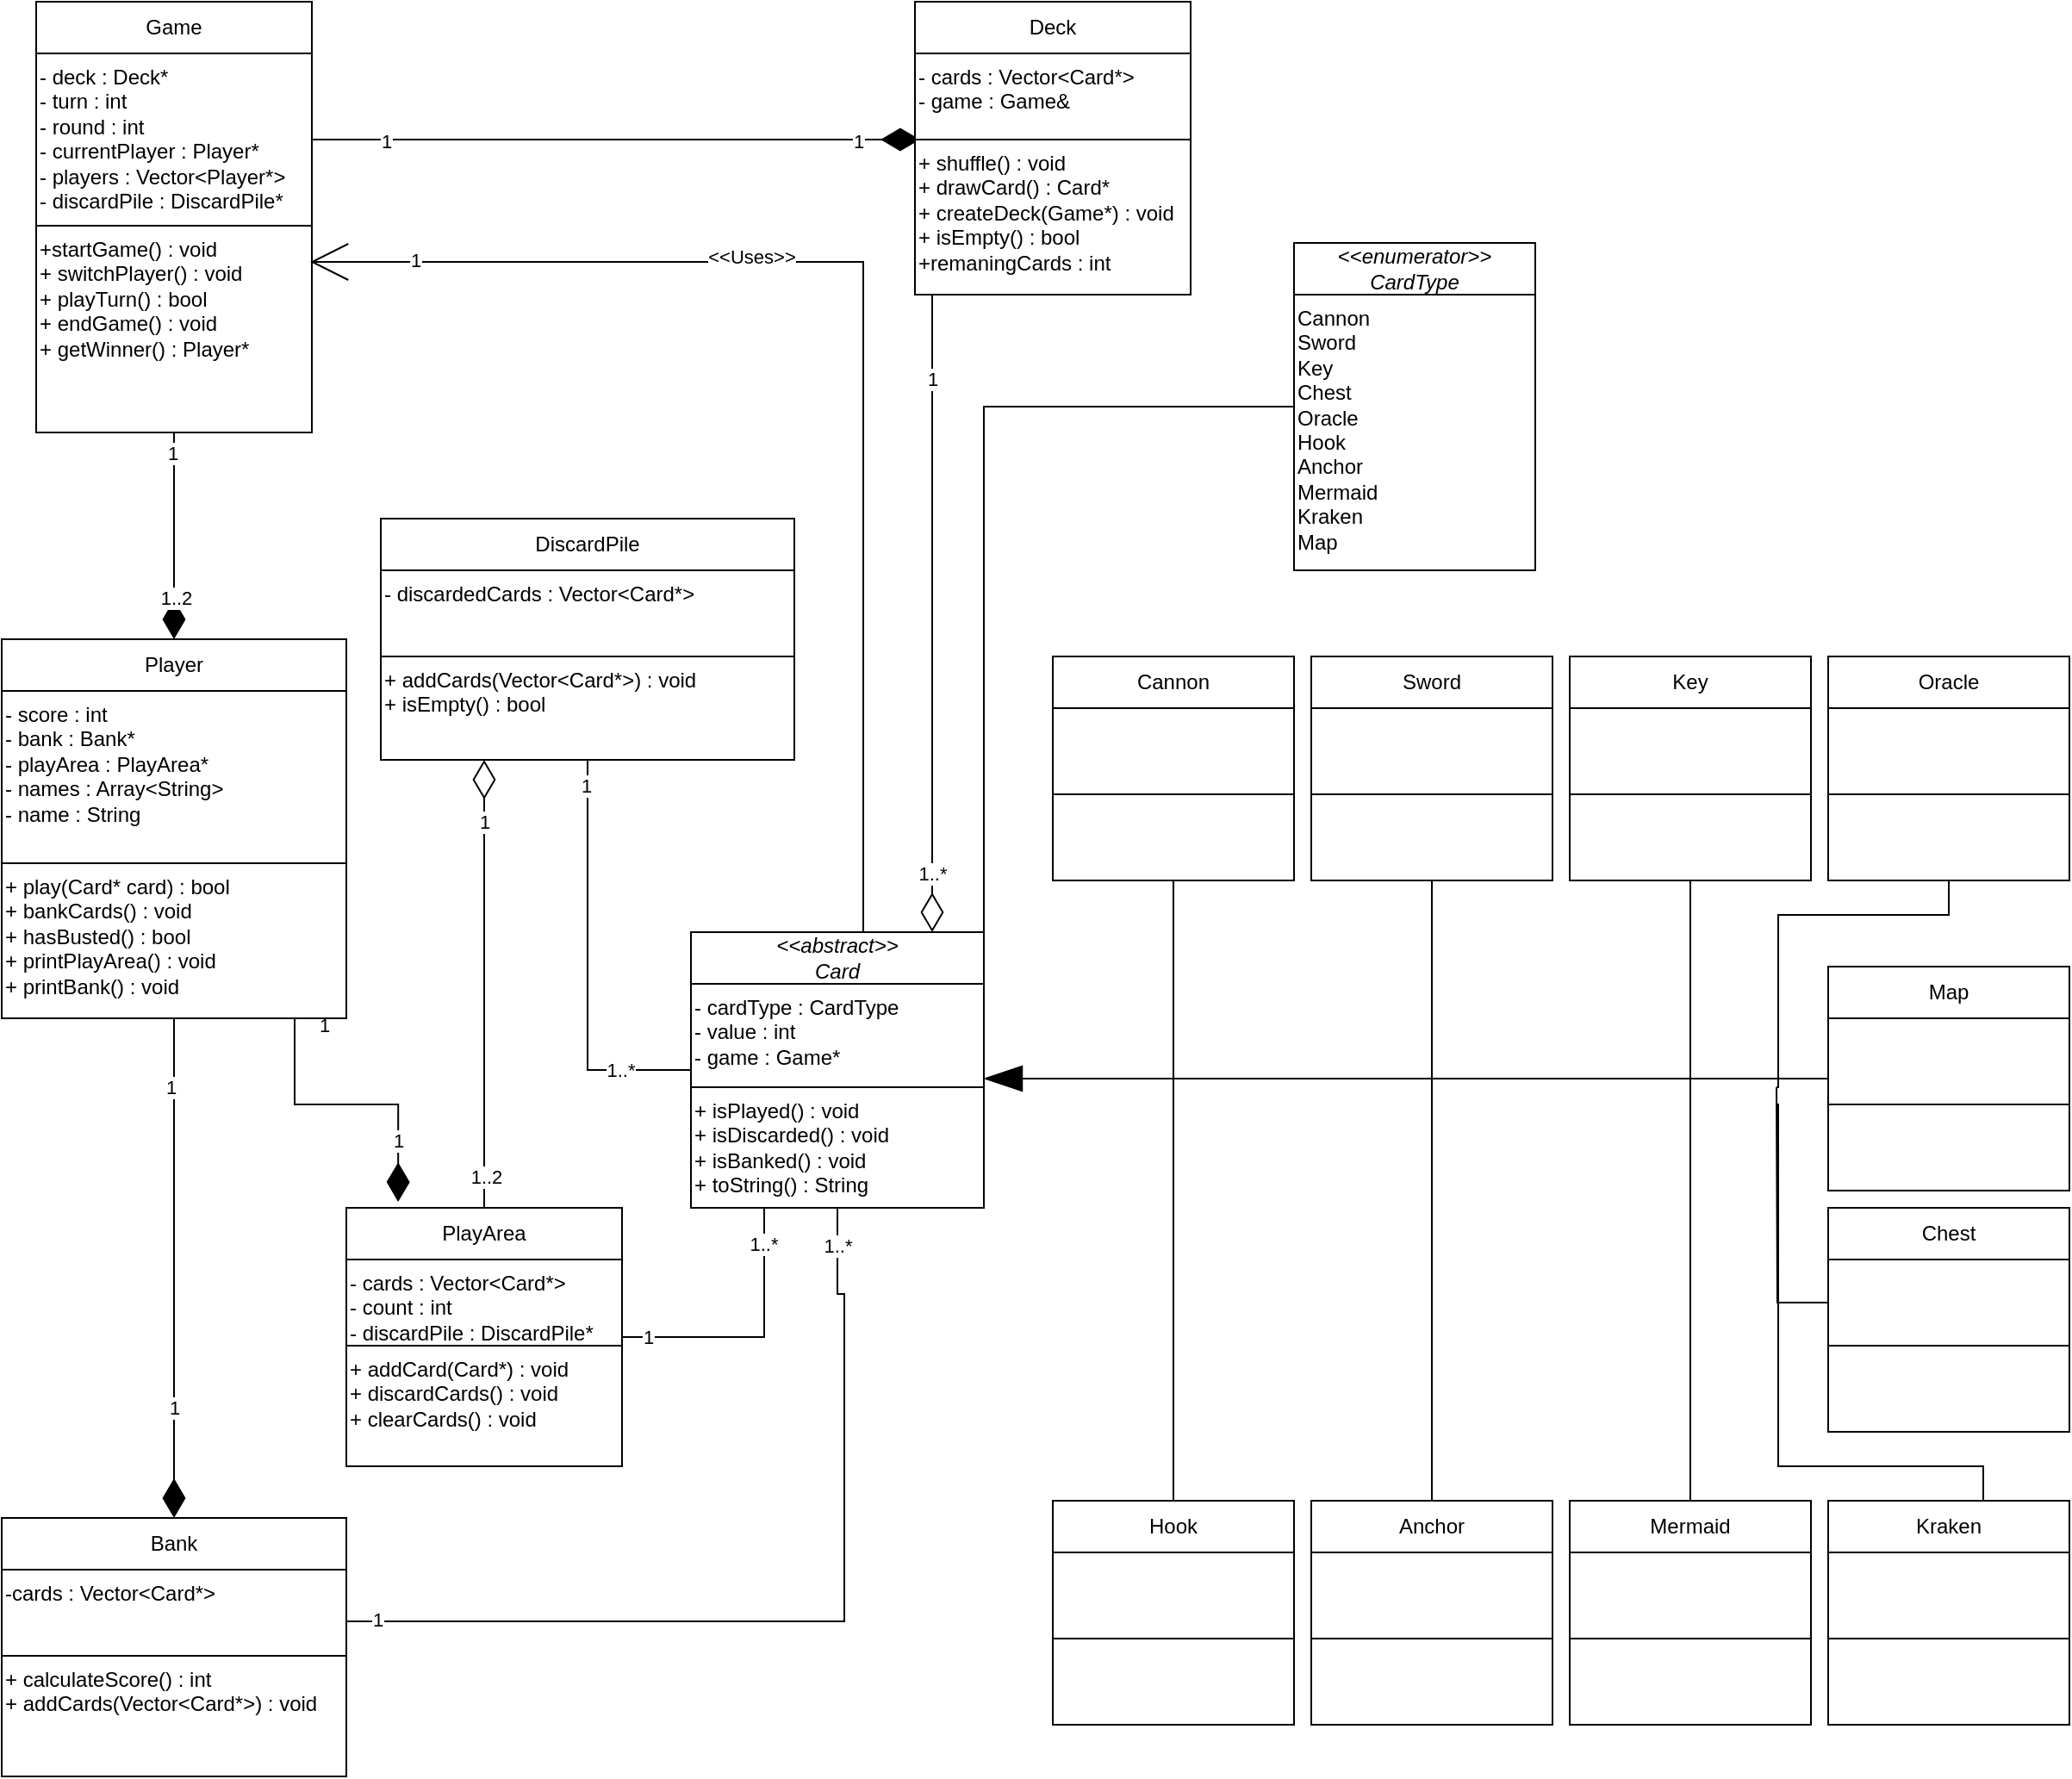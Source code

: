 <mxfile version="26.2.13">
  <diagram id="C5RBs43oDa-KdzZeNtuy" name="Page-1">
    <mxGraphModel dx="1428" dy="933" grid="1" gridSize="10" guides="1" tooltips="1" connect="1" arrows="1" fold="1" page="1" pageScale="1" pageWidth="827" pageHeight="1169" math="0" shadow="0">
      <root>
        <mxCell id="WIyWlLk6GJQsqaUBKTNV-0" />
        <mxCell id="WIyWlLk6GJQsqaUBKTNV-1" parent="WIyWlLk6GJQsqaUBKTNV-0" />
        <mxCell id="90HU7nI_Lky8rh1-gaz--16" style="edgeStyle=orthogonalEdgeStyle;rounded=0;orthogonalLoop=1;jettySize=auto;html=1;entryX=0.5;entryY=0;entryDx=0;entryDy=0;endArrow=diamondThin;endFill=1;endSize=20;" parent="WIyWlLk6GJQsqaUBKTNV-1" source="90HU7nI_Lky8rh1-gaz--2" target="90HU7nI_Lky8rh1-gaz--9" edge="1">
          <mxGeometry relative="1" as="geometry" />
        </mxCell>
        <mxCell id="90HU7nI_Lky8rh1-gaz--20" value="1" style="edgeLabel;html=1;align=center;verticalAlign=middle;resizable=0;points=[];" parent="90HU7nI_Lky8rh1-gaz--16" vertex="1" connectable="0">
          <mxGeometry x="0.692" y="1" relative="1" as="geometry">
            <mxPoint x="-1" y="-20" as="offset" />
          </mxGeometry>
        </mxCell>
        <mxCell id="90HU7nI_Lky8rh1-gaz--21" value="1" style="edgeLabel;html=1;align=center;verticalAlign=middle;resizable=0;points=[];" parent="90HU7nI_Lky8rh1-gaz--16" vertex="1" connectable="0">
          <mxGeometry x="-0.723" y="-2" relative="1" as="geometry">
            <mxPoint as="offset" />
          </mxGeometry>
        </mxCell>
        <mxCell id="90HU7nI_Lky8rh1-gaz--17" style="edgeStyle=orthogonalEdgeStyle;rounded=0;orthogonalLoop=1;jettySize=auto;html=1;entryX=0.188;entryY=-0.023;entryDx=0;entryDy=0;endSize=20;endArrow=diamondThin;endFill=1;entryPerimeter=0;" parent="WIyWlLk6GJQsqaUBKTNV-1" source="90HU7nI_Lky8rh1-gaz--2" target="90HU7nI_Lky8rh1-gaz--10" edge="1">
          <mxGeometry relative="1" as="geometry">
            <Array as="points">
              <mxPoint x="180" y="650" />
              <mxPoint x="240" y="650" />
            </Array>
          </mxGeometry>
        </mxCell>
        <mxCell id="90HU7nI_Lky8rh1-gaz--22" value="1" style="edgeLabel;html=1;align=center;verticalAlign=middle;resizable=0;points=[];" parent="90HU7nI_Lky8rh1-gaz--17" vertex="1" connectable="0">
          <mxGeometry x="-0.933" y="-2" relative="1" as="geometry">
            <mxPoint x="19" y="-2" as="offset" />
          </mxGeometry>
        </mxCell>
        <mxCell id="90HU7nI_Lky8rh1-gaz--23" value="1" style="edgeLabel;html=1;align=center;verticalAlign=middle;resizable=0;points=[];" parent="90HU7nI_Lky8rh1-gaz--17" vertex="1" connectable="0">
          <mxGeometry x="0.83" relative="1" as="geometry">
            <mxPoint y="-22" as="offset" />
          </mxGeometry>
        </mxCell>
        <mxCell id="90HU7nI_Lky8rh1-gaz--2" value="Player" style="swimlane;fontStyle=0;childLayout=stackLayout;horizontal=1;startSize=30;horizontalStack=0;resizeParent=1;resizeParentMax=0;resizeLast=0;collapsible=1;marginBottom=0;whiteSpace=wrap;html=1;" parent="WIyWlLk6GJQsqaUBKTNV-1" vertex="1">
          <mxGeometry x="10" y="380" width="200" height="220" as="geometry" />
        </mxCell>
        <mxCell id="dPnODXqqrCUCOZUXVrav-28" value="&lt;div&gt;- score : int&lt;/div&gt;&lt;div&gt;- bank : Bank*&lt;/div&gt;&lt;div&gt;- playArea : PlayArea*&lt;/div&gt;&lt;div&gt;- names : Array&amp;lt;String&amp;gt;&lt;/div&gt;&lt;div&gt;- name : String&lt;/div&gt;" style="html=1;whiteSpace=wrap;verticalAlign=top;align=left;" parent="90HU7nI_Lky8rh1-gaz--2" vertex="1">
          <mxGeometry y="30" width="200" height="100" as="geometry" />
        </mxCell>
        <mxCell id="dPnODXqqrCUCOZUXVrav-27" value="&lt;div&gt;+ play(Card* card) : bool&lt;/div&gt;&lt;div&gt;+ bankCards() : void&lt;/div&gt;&lt;div&gt;+ hasBusted() : bool&lt;/div&gt;&lt;div&gt;+ printPlayArea() : void&lt;/div&gt;&lt;div&gt;+ printBank() : void&lt;/div&gt;&lt;div&gt;&lt;br&gt;&lt;/div&gt;" style="html=1;whiteSpace=wrap;verticalAlign=top;align=left;" parent="90HU7nI_Lky8rh1-gaz--2" vertex="1">
          <mxGeometry y="130" width="200" height="90" as="geometry" />
        </mxCell>
        <mxCell id="90HU7nI_Lky8rh1-gaz--12" style="edgeStyle=orthogonalEdgeStyle;rounded=0;orthogonalLoop=1;jettySize=auto;html=1;entryX=0.5;entryY=0;entryDx=0;entryDy=0;endArrow=diamondThin;endFill=1;endSize=20;" parent="WIyWlLk6GJQsqaUBKTNV-1" source="90HU7nI_Lky8rh1-gaz--7" target="90HU7nI_Lky8rh1-gaz--2" edge="1">
          <mxGeometry relative="1" as="geometry" />
        </mxCell>
        <mxCell id="90HU7nI_Lky8rh1-gaz--14" value="1" style="edgeLabel;html=1;align=center;verticalAlign=middle;resizable=0;points=[];" parent="90HU7nI_Lky8rh1-gaz--12" vertex="1" connectable="0">
          <mxGeometry x="-0.811" y="-1" relative="1" as="geometry">
            <mxPoint as="offset" />
          </mxGeometry>
        </mxCell>
        <mxCell id="90HU7nI_Lky8rh1-gaz--27" value="1..2" style="edgeLabel;html=1;align=center;verticalAlign=middle;resizable=0;points=[];" parent="90HU7nI_Lky8rh1-gaz--12" vertex="1" connectable="0">
          <mxGeometry x="0.6" y="1" relative="1" as="geometry">
            <mxPoint as="offset" />
          </mxGeometry>
        </mxCell>
        <mxCell id="90HU7nI_Lky8rh1-gaz--15" style="edgeStyle=orthogonalEdgeStyle;rounded=0;orthogonalLoop=1;jettySize=auto;html=1;exitX=1;exitY=0.5;exitDx=0;exitDy=0;endArrow=diamondThin;endFill=1;endSize=20;" parent="WIyWlLk6GJQsqaUBKTNV-1" source="dPnODXqqrCUCOZUXVrav-10" edge="1">
          <mxGeometry relative="1" as="geometry">
            <Array as="points">
              <mxPoint x="540" y="90" />
            </Array>
            <mxPoint x="520" y="90" as="targetPoint" />
          </mxGeometry>
        </mxCell>
        <mxCell id="90HU7nI_Lky8rh1-gaz--18" value="1" style="edgeLabel;html=1;align=center;verticalAlign=middle;resizable=0;points=[];" parent="90HU7nI_Lky8rh1-gaz--15" vertex="1" connectable="0">
          <mxGeometry x="0.711" y="-1" relative="1" as="geometry">
            <mxPoint as="offset" />
          </mxGeometry>
        </mxCell>
        <mxCell id="90HU7nI_Lky8rh1-gaz--19" value="1" style="edgeLabel;html=1;align=center;verticalAlign=middle;resizable=0;points=[];" parent="90HU7nI_Lky8rh1-gaz--15" vertex="1" connectable="0">
          <mxGeometry x="-0.767" y="-1" relative="1" as="geometry">
            <mxPoint as="offset" />
          </mxGeometry>
        </mxCell>
        <mxCell id="90HU7nI_Lky8rh1-gaz--7" value="Game" style="swimlane;fontStyle=0;childLayout=stackLayout;horizontal=1;startSize=30;horizontalStack=0;resizeParent=1;resizeParentMax=0;resizeLast=0;collapsible=1;marginBottom=0;whiteSpace=wrap;html=1;movable=1;resizable=1;rotatable=1;deletable=1;editable=1;locked=0;connectable=1;" parent="WIyWlLk6GJQsqaUBKTNV-1" vertex="1">
          <mxGeometry x="30" y="10" width="160" height="250" as="geometry" />
        </mxCell>
        <mxCell id="dPnODXqqrCUCOZUXVrav-10" value="&lt;div&gt;- deck : Deck*&lt;/div&gt;&lt;div&gt;- turn : int&lt;/div&gt;&lt;div&gt;- round : int&lt;/div&gt;&lt;div&gt;- currentPlayer : Player*&lt;/div&gt;&lt;div&gt;- players : Vector&amp;lt;Player*&amp;gt;&lt;/div&gt;&lt;div&gt;- discardPile : DiscardPile*&lt;/div&gt;" style="html=1;whiteSpace=wrap;align=left;verticalAlign=top;" parent="90HU7nI_Lky8rh1-gaz--7" vertex="1">
          <mxGeometry y="30" width="160" height="100" as="geometry" />
        </mxCell>
        <mxCell id="dPnODXqqrCUCOZUXVrav-11" value="&lt;div&gt;+startGame() : void&lt;/div&gt;&lt;div&gt;+ switchPlayer() : void&lt;/div&gt;&lt;div&gt;+ playTurn() : bool&amp;nbsp;&lt;/div&gt;&lt;div&gt;+ endGame() : void&lt;/div&gt;&lt;div&gt;+ getWinner() : Player*&lt;/div&gt;" style="html=1;whiteSpace=wrap;align=left;verticalAlign=top;" parent="90HU7nI_Lky8rh1-gaz--7" vertex="1">
          <mxGeometry y="130" width="160" height="120" as="geometry" />
        </mxCell>
        <mxCell id="90HU7nI_Lky8rh1-gaz--8" value="&lt;i&gt;&amp;lt;&amp;lt;abstract&amp;gt;&amp;gt;&lt;/i&gt;&lt;div&gt;&lt;i&gt;Card&lt;/i&gt;&lt;/div&gt;" style="swimlane;fontStyle=0;childLayout=stackLayout;horizontal=1;startSize=30;horizontalStack=0;resizeParent=1;resizeParentMax=0;resizeLast=0;collapsible=1;marginBottom=0;whiteSpace=wrap;html=1;" parent="WIyWlLk6GJQsqaUBKTNV-1" vertex="1">
          <mxGeometry x="410" y="550" width="170" height="160" as="geometry" />
        </mxCell>
        <mxCell id="dPnODXqqrCUCOZUXVrav-22" value="&lt;div&gt;- cardType : CardType&lt;/div&gt;&lt;div&gt;- value : int&lt;/div&gt;&lt;div&gt;- game : Game*&lt;/div&gt;" style="html=1;whiteSpace=wrap;verticalAlign=top;align=left;" parent="90HU7nI_Lky8rh1-gaz--8" vertex="1">
          <mxGeometry y="30" width="170" height="60" as="geometry" />
        </mxCell>
        <mxCell id="dPnODXqqrCUCOZUXVrav-21" value="&lt;div&gt;+ isPlayed() : void&lt;/div&gt;&lt;div&gt;+ isDiscarded() : void&lt;/div&gt;&lt;div&gt;+ isBanked() : void&lt;/div&gt;&lt;div&gt;+ toString() : String&lt;/div&gt;" style="html=1;whiteSpace=wrap;verticalAlign=top;align=left;" parent="90HU7nI_Lky8rh1-gaz--8" vertex="1">
          <mxGeometry y="90" width="170" height="70" as="geometry" />
        </mxCell>
        <mxCell id="90HU7nI_Lky8rh1-gaz--24" style="edgeStyle=orthogonalEdgeStyle;rounded=0;orthogonalLoop=1;jettySize=auto;html=1;entryX=0.5;entryY=1;entryDx=0;entryDy=0;endArrow=none;startFill=0;" parent="WIyWlLk6GJQsqaUBKTNV-1" source="90HU7nI_Lky8rh1-gaz--9" target="90HU7nI_Lky8rh1-gaz--8" edge="1">
          <mxGeometry relative="1" as="geometry">
            <Array as="points">
              <mxPoint x="499" y="950" />
              <mxPoint x="499" y="760" />
            </Array>
          </mxGeometry>
        </mxCell>
        <mxCell id="90HU7nI_Lky8rh1-gaz--25" value="1" style="edgeLabel;html=1;align=center;verticalAlign=middle;resizable=0;points=[];" parent="90HU7nI_Lky8rh1-gaz--24" vertex="1" connectable="0">
          <mxGeometry x="-0.933" y="1" relative="1" as="geometry">
            <mxPoint as="offset" />
          </mxGeometry>
        </mxCell>
        <mxCell id="90HU7nI_Lky8rh1-gaz--26" value="1..*" style="edgeLabel;html=1;align=center;verticalAlign=middle;resizable=0;points=[];" parent="90HU7nI_Lky8rh1-gaz--24" vertex="1" connectable="0">
          <mxGeometry x="0.917" relative="1" as="geometry">
            <mxPoint as="offset" />
          </mxGeometry>
        </mxCell>
        <mxCell id="90HU7nI_Lky8rh1-gaz--9" value="Bank" style="swimlane;fontStyle=0;childLayout=stackLayout;horizontal=1;startSize=30;horizontalStack=0;resizeParent=1;resizeParentMax=0;resizeLast=0;collapsible=1;marginBottom=0;whiteSpace=wrap;html=1;" parent="WIyWlLk6GJQsqaUBKTNV-1" vertex="1">
          <mxGeometry x="10" y="890" width="200" height="150" as="geometry" />
        </mxCell>
        <mxCell id="dPnODXqqrCUCOZUXVrav-26" value="-cards : Vector&amp;lt;Card*&amp;gt;" style="html=1;whiteSpace=wrap;verticalAlign=top;align=left;" parent="90HU7nI_Lky8rh1-gaz--9" vertex="1">
          <mxGeometry y="30" width="200" height="50" as="geometry" />
        </mxCell>
        <mxCell id="dPnODXqqrCUCOZUXVrav-25" value="&lt;div&gt;+ calculateScore() : int&lt;/div&gt;&lt;div&gt;+ addCards(Vector&amp;lt;Card*&amp;gt;) : void&lt;/div&gt;&lt;div&gt;&lt;br&gt;&lt;/div&gt;" style="html=1;whiteSpace=wrap;verticalAlign=top;align=left;" parent="90HU7nI_Lky8rh1-gaz--9" vertex="1">
          <mxGeometry y="80" width="200" height="70" as="geometry" />
        </mxCell>
        <mxCell id="90HU7nI_Lky8rh1-gaz--28" style="edgeStyle=orthogonalEdgeStyle;rounded=0;orthogonalLoop=1;jettySize=auto;html=1;entryX=0.25;entryY=1;entryDx=0;entryDy=0;endArrow=none;startFill=0;" parent="WIyWlLk6GJQsqaUBKTNV-1" source="90HU7nI_Lky8rh1-gaz--10" target="90HU7nI_Lky8rh1-gaz--8" edge="1">
          <mxGeometry relative="1" as="geometry" />
        </mxCell>
        <mxCell id="90HU7nI_Lky8rh1-gaz--29" value="1" style="edgeLabel;html=1;align=center;verticalAlign=middle;resizable=0;points=[];" parent="90HU7nI_Lky8rh1-gaz--28" vertex="1" connectable="0">
          <mxGeometry x="-0.817" relative="1" as="geometry">
            <mxPoint as="offset" />
          </mxGeometry>
        </mxCell>
        <mxCell id="90HU7nI_Lky8rh1-gaz--30" value="1..*" style="edgeLabel;html=1;align=center;verticalAlign=middle;resizable=0;points=[];" parent="90HU7nI_Lky8rh1-gaz--28" vertex="1" connectable="0">
          <mxGeometry x="0.742" y="1" relative="1" as="geometry">
            <mxPoint as="offset" />
          </mxGeometry>
        </mxCell>
        <mxCell id="90HU7nI_Lky8rh1-gaz--74" style="edgeStyle=orthogonalEdgeStyle;rounded=0;orthogonalLoop=1;jettySize=auto;html=1;endSize=20;endArrow=diamondThin;endFill=0;entryX=0.25;entryY=1;entryDx=0;entryDy=0;" parent="WIyWlLk6GJQsqaUBKTNV-1" source="90HU7nI_Lky8rh1-gaz--10" target="90HU7nI_Lky8rh1-gaz--66" edge="1">
          <mxGeometry relative="1" as="geometry">
            <Array as="points">
              <mxPoint x="290" y="580" />
              <mxPoint x="290" y="580" />
            </Array>
            <mxPoint x="290" y="530" as="targetPoint" />
          </mxGeometry>
        </mxCell>
        <mxCell id="90HU7nI_Lky8rh1-gaz--75" value="1..2" style="edgeLabel;html=1;align=center;verticalAlign=middle;resizable=0;points=[];" parent="90HU7nI_Lky8rh1-gaz--74" vertex="1" connectable="0">
          <mxGeometry x="-0.858" y="-1" relative="1" as="geometry">
            <mxPoint as="offset" />
          </mxGeometry>
        </mxCell>
        <mxCell id="90HU7nI_Lky8rh1-gaz--76" value="1" style="edgeLabel;html=1;align=center;verticalAlign=middle;resizable=0;points=[];" parent="90HU7nI_Lky8rh1-gaz--74" vertex="1" connectable="0">
          <mxGeometry x="0.722" relative="1" as="geometry">
            <mxPoint as="offset" />
          </mxGeometry>
        </mxCell>
        <mxCell id="90HU7nI_Lky8rh1-gaz--10" value="PlayArea" style="swimlane;fontStyle=0;childLayout=stackLayout;horizontal=1;startSize=30;horizontalStack=0;resizeParent=1;resizeParentMax=0;resizeLast=0;collapsible=1;marginBottom=0;whiteSpace=wrap;html=1;" parent="WIyWlLk6GJQsqaUBKTNV-1" vertex="1">
          <mxGeometry x="210" y="710" width="160" height="150" as="geometry" />
        </mxCell>
        <mxCell id="dPnODXqqrCUCOZUXVrav-24" value="&lt;div&gt;- cards : Vector&amp;lt;Card*&amp;gt;&lt;/div&gt;&lt;div&gt;- count : int&lt;/div&gt;&lt;div&gt;- discardPile : DiscardPile*&lt;/div&gt;" style="html=1;whiteSpace=wrap;verticalAlign=top;align=left;" parent="90HU7nI_Lky8rh1-gaz--10" vertex="1">
          <mxGeometry y="30" width="160" height="50" as="geometry" />
        </mxCell>
        <mxCell id="dPnODXqqrCUCOZUXVrav-23" value="&lt;div&gt;+ addCard(Card*) : void&lt;/div&gt;&lt;div&gt;+ discardCards() : void&lt;/div&gt;&lt;div&gt;+ clearCards() : void&lt;/div&gt;" style="html=1;whiteSpace=wrap;verticalAlign=top;align=left;" parent="90HU7nI_Lky8rh1-gaz--10" vertex="1">
          <mxGeometry y="80" width="160" height="70" as="geometry" />
        </mxCell>
        <mxCell id="90HU7nI_Lky8rh1-gaz--31" style="edgeStyle=orthogonalEdgeStyle;rounded=0;orthogonalLoop=1;jettySize=auto;html=1;endArrow=diamondThin;endFill=0;endSize=20;" parent="WIyWlLk6GJQsqaUBKTNV-1" source="dPnODXqqrCUCOZUXVrav-14" edge="1">
          <mxGeometry relative="1" as="geometry">
            <Array as="points">
              <mxPoint x="550" y="550" />
            </Array>
            <mxPoint x="550" y="550" as="targetPoint" />
          </mxGeometry>
        </mxCell>
        <mxCell id="90HU7nI_Lky8rh1-gaz--32" value="1..*" style="edgeLabel;html=1;align=center;verticalAlign=middle;resizable=0;points=[];" parent="90HU7nI_Lky8rh1-gaz--31" vertex="1" connectable="0">
          <mxGeometry x="0.813" relative="1" as="geometry">
            <mxPoint as="offset" />
          </mxGeometry>
        </mxCell>
        <mxCell id="90HU7nI_Lky8rh1-gaz--33" value="1" style="edgeLabel;html=1;align=center;verticalAlign=middle;resizable=0;points=[];" parent="90HU7nI_Lky8rh1-gaz--31" vertex="1" connectable="0">
          <mxGeometry x="-0.739" relative="1" as="geometry">
            <mxPoint as="offset" />
          </mxGeometry>
        </mxCell>
        <mxCell id="90HU7nI_Lky8rh1-gaz--11" value="Deck" style="swimlane;fontStyle=0;childLayout=stackLayout;horizontal=1;startSize=30;horizontalStack=0;resizeParent=1;resizeParentMax=0;resizeLast=0;collapsible=1;marginBottom=0;whiteSpace=wrap;html=1;" parent="WIyWlLk6GJQsqaUBKTNV-1" vertex="1">
          <mxGeometry x="540" y="10" width="160" height="170" as="geometry" />
        </mxCell>
        <mxCell id="dPnODXqqrCUCOZUXVrav-13" value="&lt;div&gt;- cards : Vector&amp;lt;Card*&amp;gt;&lt;/div&gt;&lt;div&gt;- game : Game&amp;amp;&lt;/div&gt;" style="html=1;whiteSpace=wrap;align=left;verticalAlign=top;" parent="90HU7nI_Lky8rh1-gaz--11" vertex="1">
          <mxGeometry y="30" width="160" height="50" as="geometry" />
        </mxCell>
        <mxCell id="dPnODXqqrCUCOZUXVrav-14" value="&lt;div&gt;+ shuffle() : void&lt;/div&gt;&lt;div&gt;+ drawCard() : Card*&lt;/div&gt;&lt;div&gt;+ createDeck(Game*) : void&lt;/div&gt;&lt;div&gt;+ isEmpty() : bool&lt;/div&gt;&lt;div&gt;+remaningCards : int&lt;/div&gt;&lt;div&gt;&lt;br&gt;&lt;/div&gt;" style="html=1;whiteSpace=wrap;verticalAlign=top;align=left;" parent="90HU7nI_Lky8rh1-gaz--11" vertex="1">
          <mxGeometry y="80" width="160" height="90" as="geometry" />
        </mxCell>
        <mxCell id="nMOlLjnmS7ErykfpDYt2-12" style="edgeStyle=orthogonalEdgeStyle;rounded=0;orthogonalLoop=1;jettySize=auto;html=1;endArrow=none;startFill=0;" parent="WIyWlLk6GJQsqaUBKTNV-1" source="90HU7nI_Lky8rh1-gaz--34" edge="1">
          <mxGeometry relative="1" as="geometry">
            <mxPoint x="690" y="650" as="targetPoint" />
          </mxGeometry>
        </mxCell>
        <mxCell id="90HU7nI_Lky8rh1-gaz--34" value="Cannon" style="swimlane;fontStyle=0;childLayout=stackLayout;horizontal=1;startSize=30;horizontalStack=0;resizeParent=1;resizeParentMax=0;resizeLast=0;collapsible=1;marginBottom=0;whiteSpace=wrap;html=1;" parent="WIyWlLk6GJQsqaUBKTNV-1" vertex="1">
          <mxGeometry x="620" y="390" width="140" height="130" as="geometry" />
        </mxCell>
        <mxCell id="dPnODXqqrCUCOZUXVrav-20" value="" style="html=1;whiteSpace=wrap;verticalAlign=top;align=left;" parent="90HU7nI_Lky8rh1-gaz--34" vertex="1">
          <mxGeometry y="30" width="140" height="50" as="geometry" />
        </mxCell>
        <mxCell id="dPnODXqqrCUCOZUXVrav-41" value="" style="html=1;whiteSpace=wrap;verticalAlign=top;align=left;" parent="90HU7nI_Lky8rh1-gaz--34" vertex="1">
          <mxGeometry y="80" width="140" height="50" as="geometry" />
        </mxCell>
        <mxCell id="90HU7nI_Lky8rh1-gaz--35" value="Sword" style="swimlane;fontStyle=0;childLayout=stackLayout;horizontal=1;startSize=30;horizontalStack=0;resizeParent=1;resizeParentMax=0;resizeLast=0;collapsible=1;marginBottom=0;whiteSpace=wrap;html=1;" parent="WIyWlLk6GJQsqaUBKTNV-1" vertex="1">
          <mxGeometry x="770" y="390" width="140" height="130" as="geometry" />
        </mxCell>
        <mxCell id="dPnODXqqrCUCOZUXVrav-40" value="" style="html=1;whiteSpace=wrap;verticalAlign=top;align=left;" parent="90HU7nI_Lky8rh1-gaz--35" vertex="1">
          <mxGeometry y="30" width="140" height="50" as="geometry" />
        </mxCell>
        <mxCell id="nMOlLjnmS7ErykfpDYt2-4" style="edgeStyle=orthogonalEdgeStyle;rounded=0;orthogonalLoop=1;jettySize=auto;html=1;endArrow=none;startFill=0;" parent="90HU7nI_Lky8rh1-gaz--35" source="dPnODXqqrCUCOZUXVrav-39" edge="1">
          <mxGeometry relative="1" as="geometry">
            <mxPoint x="70" y="250" as="targetPoint" />
          </mxGeometry>
        </mxCell>
        <mxCell id="dPnODXqqrCUCOZUXVrav-39" value="" style="html=1;whiteSpace=wrap;verticalAlign=top;align=left;" parent="90HU7nI_Lky8rh1-gaz--35" vertex="1">
          <mxGeometry y="80" width="140" height="50" as="geometry" />
        </mxCell>
        <mxCell id="90HU7nI_Lky8rh1-gaz--36" value="Key" style="swimlane;fontStyle=0;childLayout=stackLayout;horizontal=1;startSize=30;horizontalStack=0;resizeParent=1;resizeParentMax=0;resizeLast=0;collapsible=1;marginBottom=0;whiteSpace=wrap;html=1;" parent="WIyWlLk6GJQsqaUBKTNV-1" vertex="1">
          <mxGeometry x="920" y="390" width="140" height="130" as="geometry" />
        </mxCell>
        <mxCell id="dPnODXqqrCUCOZUXVrav-38" value="" style="html=1;whiteSpace=wrap;verticalAlign=top;align=left;" parent="90HU7nI_Lky8rh1-gaz--36" vertex="1">
          <mxGeometry y="30" width="140" height="50" as="geometry" />
        </mxCell>
        <mxCell id="nMOlLjnmS7ErykfpDYt2-10" style="edgeStyle=orthogonalEdgeStyle;rounded=0;orthogonalLoop=1;jettySize=auto;html=1;endArrow=none;startFill=0;" parent="90HU7nI_Lky8rh1-gaz--36" source="dPnODXqqrCUCOZUXVrav-37" edge="1">
          <mxGeometry relative="1" as="geometry">
            <mxPoint x="70" y="250" as="targetPoint" />
          </mxGeometry>
        </mxCell>
        <mxCell id="dPnODXqqrCUCOZUXVrav-37" value="" style="html=1;whiteSpace=wrap;verticalAlign=top;align=left;" parent="90HU7nI_Lky8rh1-gaz--36" vertex="1">
          <mxGeometry y="80" width="140" height="50" as="geometry" />
        </mxCell>
        <mxCell id="90HU7nI_Lky8rh1-gaz--37" value="Chest" style="swimlane;fontStyle=0;childLayout=stackLayout;horizontal=1;startSize=30;horizontalStack=0;resizeParent=1;resizeParentMax=0;resizeLast=0;collapsible=1;marginBottom=0;whiteSpace=wrap;html=1;" parent="WIyWlLk6GJQsqaUBKTNV-1" vertex="1">
          <mxGeometry x="1070" y="710" width="140" height="130" as="geometry" />
        </mxCell>
        <mxCell id="nMOlLjnmS7ErykfpDYt2-8" style="edgeStyle=orthogonalEdgeStyle;rounded=0;orthogonalLoop=1;jettySize=auto;html=1;endArrow=none;startFill=0;" parent="90HU7nI_Lky8rh1-gaz--37" source="dPnODXqqrCUCOZUXVrav-36" edge="1">
          <mxGeometry relative="1" as="geometry">
            <mxPoint x="-30" y="-70" as="targetPoint" />
          </mxGeometry>
        </mxCell>
        <mxCell id="dPnODXqqrCUCOZUXVrav-36" value="" style="html=1;whiteSpace=wrap;verticalAlign=top;align=left;" parent="90HU7nI_Lky8rh1-gaz--37" vertex="1">
          <mxGeometry y="30" width="140" height="50" as="geometry" />
        </mxCell>
        <mxCell id="dPnODXqqrCUCOZUXVrav-35" value="" style="html=1;whiteSpace=wrap;verticalAlign=top;align=left;" parent="90HU7nI_Lky8rh1-gaz--37" vertex="1">
          <mxGeometry y="80" width="140" height="50" as="geometry" />
        </mxCell>
        <mxCell id="nMOlLjnmS7ErykfpDYt2-2" style="edgeStyle=orthogonalEdgeStyle;rounded=0;orthogonalLoop=1;jettySize=auto;html=1;endArrow=none;startFill=0;" parent="WIyWlLk6GJQsqaUBKTNV-1" source="90HU7nI_Lky8rh1-gaz--38" edge="1">
          <mxGeometry relative="1" as="geometry">
            <mxPoint x="690" y="640" as="targetPoint" />
          </mxGeometry>
        </mxCell>
        <mxCell id="90HU7nI_Lky8rh1-gaz--38" value="Hook" style="swimlane;fontStyle=0;childLayout=stackLayout;horizontal=1;startSize=30;horizontalStack=0;resizeParent=1;resizeParentMax=0;resizeLast=0;collapsible=1;marginBottom=0;whiteSpace=wrap;html=1;" parent="WIyWlLk6GJQsqaUBKTNV-1" vertex="1">
          <mxGeometry x="620" y="880" width="140" height="130" as="geometry" />
        </mxCell>
        <mxCell id="dPnODXqqrCUCOZUXVrav-19" value="" style="html=1;whiteSpace=wrap;verticalAlign=top;align=left;" parent="90HU7nI_Lky8rh1-gaz--38" vertex="1">
          <mxGeometry y="30" width="140" height="50" as="geometry" />
        </mxCell>
        <mxCell id="dPnODXqqrCUCOZUXVrav-15" value="" style="html=1;whiteSpace=wrap;verticalAlign=top;align=left;" parent="90HU7nI_Lky8rh1-gaz--38" vertex="1">
          <mxGeometry y="80" width="140" height="50" as="geometry" />
        </mxCell>
        <mxCell id="90HU7nI_Lky8rh1-gaz--39" value="Oracle" style="swimlane;fontStyle=0;childLayout=stackLayout;horizontal=1;startSize=30;horizontalStack=0;resizeParent=1;resizeParentMax=0;resizeLast=0;collapsible=1;marginBottom=0;whiteSpace=wrap;html=1;" parent="WIyWlLk6GJQsqaUBKTNV-1" vertex="1">
          <mxGeometry x="1070" y="390" width="140" height="130" as="geometry" />
        </mxCell>
        <mxCell id="dPnODXqqrCUCOZUXVrav-34" value="" style="html=1;whiteSpace=wrap;verticalAlign=top;align=left;" parent="90HU7nI_Lky8rh1-gaz--39" vertex="1">
          <mxGeometry y="30" width="140" height="50" as="geometry" />
        </mxCell>
        <mxCell id="nMOlLjnmS7ErykfpDYt2-9" style="edgeStyle=orthogonalEdgeStyle;rounded=0;orthogonalLoop=1;jettySize=auto;html=1;endArrow=none;startFill=0;" parent="90HU7nI_Lky8rh1-gaz--39" source="dPnODXqqrCUCOZUXVrav-33" edge="1">
          <mxGeometry relative="1" as="geometry">
            <mxPoint x="-30" y="250" as="targetPoint" />
            <Array as="points">
              <mxPoint x="70" y="150" />
              <mxPoint x="-29" y="150" />
            </Array>
          </mxGeometry>
        </mxCell>
        <mxCell id="dPnODXqqrCUCOZUXVrav-33" value="" style="html=1;whiteSpace=wrap;verticalAlign=top;align=left;" parent="90HU7nI_Lky8rh1-gaz--39" vertex="1">
          <mxGeometry y="80" width="140" height="50" as="geometry" />
        </mxCell>
        <mxCell id="nMOlLjnmS7ErykfpDYt2-3" style="edgeStyle=orthogonalEdgeStyle;rounded=0;orthogonalLoop=1;jettySize=auto;html=1;endArrow=blockThin;startFill=0;endFill=1;endSize=20;" parent="WIyWlLk6GJQsqaUBKTNV-1" source="90HU7nI_Lky8rh1-gaz--40" edge="1">
          <mxGeometry relative="1" as="geometry">
            <mxPoint x="580" y="635" as="targetPoint" />
          </mxGeometry>
        </mxCell>
        <mxCell id="90HU7nI_Lky8rh1-gaz--40" value="Map" style="swimlane;fontStyle=0;childLayout=stackLayout;horizontal=1;startSize=30;horizontalStack=0;resizeParent=1;resizeParentMax=0;resizeLast=0;collapsible=1;marginBottom=0;whiteSpace=wrap;html=1;" parent="WIyWlLk6GJQsqaUBKTNV-1" vertex="1">
          <mxGeometry x="1070" y="570" width="140" height="130" as="geometry" />
        </mxCell>
        <mxCell id="dPnODXqqrCUCOZUXVrav-31" value="" style="html=1;whiteSpace=wrap;verticalAlign=top;align=left;" parent="90HU7nI_Lky8rh1-gaz--40" vertex="1">
          <mxGeometry y="30" width="140" height="50" as="geometry" />
        </mxCell>
        <mxCell id="dPnODXqqrCUCOZUXVrav-32" value="" style="html=1;whiteSpace=wrap;verticalAlign=top;align=left;" parent="90HU7nI_Lky8rh1-gaz--40" vertex="1">
          <mxGeometry y="80" width="140" height="50" as="geometry" />
        </mxCell>
        <mxCell id="nMOlLjnmS7ErykfpDYt2-6" style="edgeStyle=orthogonalEdgeStyle;rounded=0;orthogonalLoop=1;jettySize=auto;html=1;endArrow=none;startFill=0;" parent="WIyWlLk6GJQsqaUBKTNV-1" source="90HU7nI_Lky8rh1-gaz--41" edge="1">
          <mxGeometry relative="1" as="geometry">
            <mxPoint x="990" y="640" as="targetPoint" />
          </mxGeometry>
        </mxCell>
        <mxCell id="90HU7nI_Lky8rh1-gaz--41" value="Mermaid" style="swimlane;fontStyle=0;childLayout=stackLayout;horizontal=1;startSize=30;horizontalStack=0;resizeParent=1;resizeParentMax=0;resizeLast=0;collapsible=1;marginBottom=0;whiteSpace=wrap;html=1;" parent="WIyWlLk6GJQsqaUBKTNV-1" vertex="1">
          <mxGeometry x="920" y="880" width="140" height="130" as="geometry" />
        </mxCell>
        <mxCell id="dPnODXqqrCUCOZUXVrav-43" value="" style="html=1;whiteSpace=wrap;verticalAlign=top;align=left;" parent="90HU7nI_Lky8rh1-gaz--41" vertex="1">
          <mxGeometry y="30" width="140" height="50" as="geometry" />
        </mxCell>
        <mxCell id="dPnODXqqrCUCOZUXVrav-42" value="" style="html=1;whiteSpace=wrap;verticalAlign=top;align=left;" parent="90HU7nI_Lky8rh1-gaz--41" vertex="1">
          <mxGeometry y="80" width="140" height="50" as="geometry" />
        </mxCell>
        <mxCell id="nMOlLjnmS7ErykfpDYt2-7" style="edgeStyle=orthogonalEdgeStyle;rounded=0;orthogonalLoop=1;jettySize=auto;html=1;endArrow=none;startFill=0;" parent="WIyWlLk6GJQsqaUBKTNV-1" edge="1">
          <mxGeometry relative="1" as="geometry">
            <mxPoint x="1040" y="650" as="targetPoint" />
            <mxPoint x="1160" y="880" as="sourcePoint" />
            <Array as="points">
              <mxPoint x="1160" y="860" />
              <mxPoint x="1041" y="860" />
            </Array>
          </mxGeometry>
        </mxCell>
        <mxCell id="90HU7nI_Lky8rh1-gaz--42" value="Kraken" style="swimlane;fontStyle=0;childLayout=stackLayout;horizontal=1;startSize=30;horizontalStack=0;resizeParent=1;resizeParentMax=0;resizeLast=0;collapsible=1;marginBottom=0;whiteSpace=wrap;html=1;" parent="WIyWlLk6GJQsqaUBKTNV-1" vertex="1">
          <mxGeometry x="1070" y="880" width="140" height="130" as="geometry" />
        </mxCell>
        <mxCell id="dPnODXqqrCUCOZUXVrav-44" value="" style="html=1;whiteSpace=wrap;verticalAlign=top;align=left;" parent="90HU7nI_Lky8rh1-gaz--42" vertex="1">
          <mxGeometry y="30" width="140" height="50" as="geometry" />
        </mxCell>
        <mxCell id="dPnODXqqrCUCOZUXVrav-45" value="" style="html=1;whiteSpace=wrap;verticalAlign=top;align=left;" parent="90HU7nI_Lky8rh1-gaz--42" vertex="1">
          <mxGeometry y="80" width="140" height="50" as="geometry" />
        </mxCell>
        <mxCell id="nMOlLjnmS7ErykfpDYt2-5" style="edgeStyle=orthogonalEdgeStyle;rounded=0;orthogonalLoop=1;jettySize=auto;html=1;endArrow=none;startFill=0;" parent="WIyWlLk6GJQsqaUBKTNV-1" source="90HU7nI_Lky8rh1-gaz--43" edge="1">
          <mxGeometry relative="1" as="geometry">
            <mxPoint x="840" y="640" as="targetPoint" />
          </mxGeometry>
        </mxCell>
        <mxCell id="90HU7nI_Lky8rh1-gaz--43" value="Anchor" style="swimlane;fontStyle=0;childLayout=stackLayout;horizontal=1;startSize=30;horizontalStack=0;resizeParent=1;resizeParentMax=0;resizeLast=0;collapsible=1;marginBottom=0;whiteSpace=wrap;html=1;" parent="WIyWlLk6GJQsqaUBKTNV-1" vertex="1">
          <mxGeometry x="770" y="880" width="140" height="130" as="geometry" />
        </mxCell>
        <mxCell id="dPnODXqqrCUCOZUXVrav-30" value="" style="html=1;whiteSpace=wrap;verticalAlign=top;align=left;" parent="90HU7nI_Lky8rh1-gaz--43" vertex="1">
          <mxGeometry y="30" width="140" height="50" as="geometry" />
        </mxCell>
        <mxCell id="dPnODXqqrCUCOZUXVrav-46" value="" style="html=1;whiteSpace=wrap;verticalAlign=top;align=left;" parent="90HU7nI_Lky8rh1-gaz--43" vertex="1">
          <mxGeometry y="80" width="140" height="50" as="geometry" />
        </mxCell>
        <mxCell id="90HU7nI_Lky8rh1-gaz--71" style="edgeStyle=orthogonalEdgeStyle;rounded=0;orthogonalLoop=1;jettySize=auto;html=1;entryX=0;entryY=0.5;entryDx=0;entryDy=0;endArrow=none;startFill=0;" parent="WIyWlLk6GJQsqaUBKTNV-1" source="90HU7nI_Lky8rh1-gaz--66" target="90HU7nI_Lky8rh1-gaz--8" edge="1">
          <mxGeometry relative="1" as="geometry" />
        </mxCell>
        <mxCell id="90HU7nI_Lky8rh1-gaz--72" value="1" style="edgeLabel;html=1;align=center;verticalAlign=middle;resizable=0;points=[];" parent="90HU7nI_Lky8rh1-gaz--71" vertex="1" connectable="0">
          <mxGeometry x="-0.875" y="-1" relative="1" as="geometry">
            <mxPoint as="offset" />
          </mxGeometry>
        </mxCell>
        <mxCell id="90HU7nI_Lky8rh1-gaz--73" value="1..*" style="edgeLabel;html=1;align=center;verticalAlign=middle;resizable=0;points=[];" parent="90HU7nI_Lky8rh1-gaz--71" vertex="1" connectable="0">
          <mxGeometry x="0.657" relative="1" as="geometry">
            <mxPoint as="offset" />
          </mxGeometry>
        </mxCell>
        <mxCell id="90HU7nI_Lky8rh1-gaz--66" value="DiscardPile" style="swimlane;fontStyle=0;childLayout=stackLayout;horizontal=1;startSize=30;horizontalStack=0;resizeParent=1;resizeParentMax=0;resizeLast=0;collapsible=1;marginBottom=0;whiteSpace=wrap;html=1;" parent="WIyWlLk6GJQsqaUBKTNV-1" vertex="1">
          <mxGeometry x="230" y="310" width="240" height="140" as="geometry" />
        </mxCell>
        <mxCell id="dPnODXqqrCUCOZUXVrav-16" value="- discardedCards : Vector&amp;lt;Card*&amp;gt;" style="html=1;whiteSpace=wrap;verticalAlign=top;align=left;" parent="90HU7nI_Lky8rh1-gaz--66" vertex="1">
          <mxGeometry y="30" width="240" height="50" as="geometry" />
        </mxCell>
        <mxCell id="dPnODXqqrCUCOZUXVrav-17" value="&lt;div&gt;+ addCards(Vector&amp;lt;Card*&amp;gt;) : void&lt;/div&gt;&lt;div&gt;+ isEmpty() : bool&lt;/div&gt;" style="html=1;whiteSpace=wrap;verticalAlign=top;align=left;" parent="90HU7nI_Lky8rh1-gaz--66" vertex="1">
          <mxGeometry y="80" width="240" height="60" as="geometry" />
        </mxCell>
        <mxCell id="dPnODXqqrCUCOZUXVrav-57" value="&lt;div&gt;&lt;i&gt;&amp;lt;&amp;lt;enumerator&amp;gt;&amp;gt;&lt;/i&gt;&lt;/div&gt;&lt;div&gt;&lt;i&gt;CardType&lt;/i&gt;&lt;/div&gt;" style="swimlane;fontStyle=0;childLayout=stackLayout;horizontal=1;startSize=30;horizontalStack=0;resizeParent=1;resizeParentMax=0;resizeLast=0;collapsible=1;marginBottom=0;whiteSpace=wrap;html=1;" parent="WIyWlLk6GJQsqaUBKTNV-1" vertex="1">
          <mxGeometry x="760" y="150" width="140" height="190" as="geometry" />
        </mxCell>
        <mxCell id="dPnODXqqrCUCOZUXVrav-58" value="&lt;div&gt;Cannon&lt;/div&gt;&lt;div&gt;Sword&lt;/div&gt;&lt;div&gt;Key&lt;/div&gt;&lt;div&gt;Chest&lt;/div&gt;&lt;div&gt;Oracle&lt;/div&gt;&lt;div&gt;Hook&lt;/div&gt;&lt;div&gt;Anchor&lt;/div&gt;&lt;div&gt;Mermaid&lt;/div&gt;&lt;div&gt;Kraken&lt;/div&gt;&lt;div&gt;Map&lt;/div&gt;" style="html=1;whiteSpace=wrap;verticalAlign=top;align=left;" parent="dPnODXqqrCUCOZUXVrav-57" vertex="1">
          <mxGeometry y="30" width="140" height="160" as="geometry" />
        </mxCell>
        <mxCell id="dPnODXqqrCUCOZUXVrav-60" style="edgeStyle=orthogonalEdgeStyle;rounded=0;orthogonalLoop=1;jettySize=auto;html=1;endArrow=none;startFill=0;entryX=1;entryY=0;entryDx=0;entryDy=0;" parent="WIyWlLk6GJQsqaUBKTNV-1" source="dPnODXqqrCUCOZUXVrav-57" target="90HU7nI_Lky8rh1-gaz--8" edge="1">
          <mxGeometry relative="1" as="geometry">
            <mxPoint x="580" y="490" as="targetPoint" />
            <Array as="points">
              <mxPoint x="580" y="245" />
            </Array>
          </mxGeometry>
        </mxCell>
        <mxCell id="nMOlLjnmS7ErykfpDYt2-14" style="edgeStyle=orthogonalEdgeStyle;rounded=0;orthogonalLoop=1;jettySize=auto;html=1;entryX=0.994;entryY=0.175;entryDx=0;entryDy=0;entryPerimeter=0;endArrow=open;endFill=0;endSize=20;" parent="WIyWlLk6GJQsqaUBKTNV-1" source="90HU7nI_Lky8rh1-gaz--8" target="dPnODXqqrCUCOZUXVrav-11" edge="1">
          <mxGeometry relative="1" as="geometry">
            <Array as="points">
              <mxPoint x="510" y="161" />
            </Array>
          </mxGeometry>
        </mxCell>
        <mxCell id="nMOlLjnmS7ErykfpDYt2-15" value="&amp;lt;&amp;lt;Uses&amp;gt;&amp;gt;" style="edgeLabel;html=1;align=center;verticalAlign=middle;resizable=0;points=[];" parent="nMOlLjnmS7ErykfpDYt2-14" vertex="1" connectable="0">
          <mxGeometry x="0.279" y="-3" relative="1" as="geometry">
            <mxPoint as="offset" />
          </mxGeometry>
        </mxCell>
        <mxCell id="nMOlLjnmS7ErykfpDYt2-16" value="1" style="edgeLabel;html=1;align=center;verticalAlign=middle;resizable=0;points=[];" parent="nMOlLjnmS7ErykfpDYt2-14" vertex="1" connectable="0">
          <mxGeometry x="0.817" y="2" relative="1" as="geometry">
            <mxPoint x="-4" y="-3" as="offset" />
          </mxGeometry>
        </mxCell>
      </root>
    </mxGraphModel>
  </diagram>
</mxfile>
